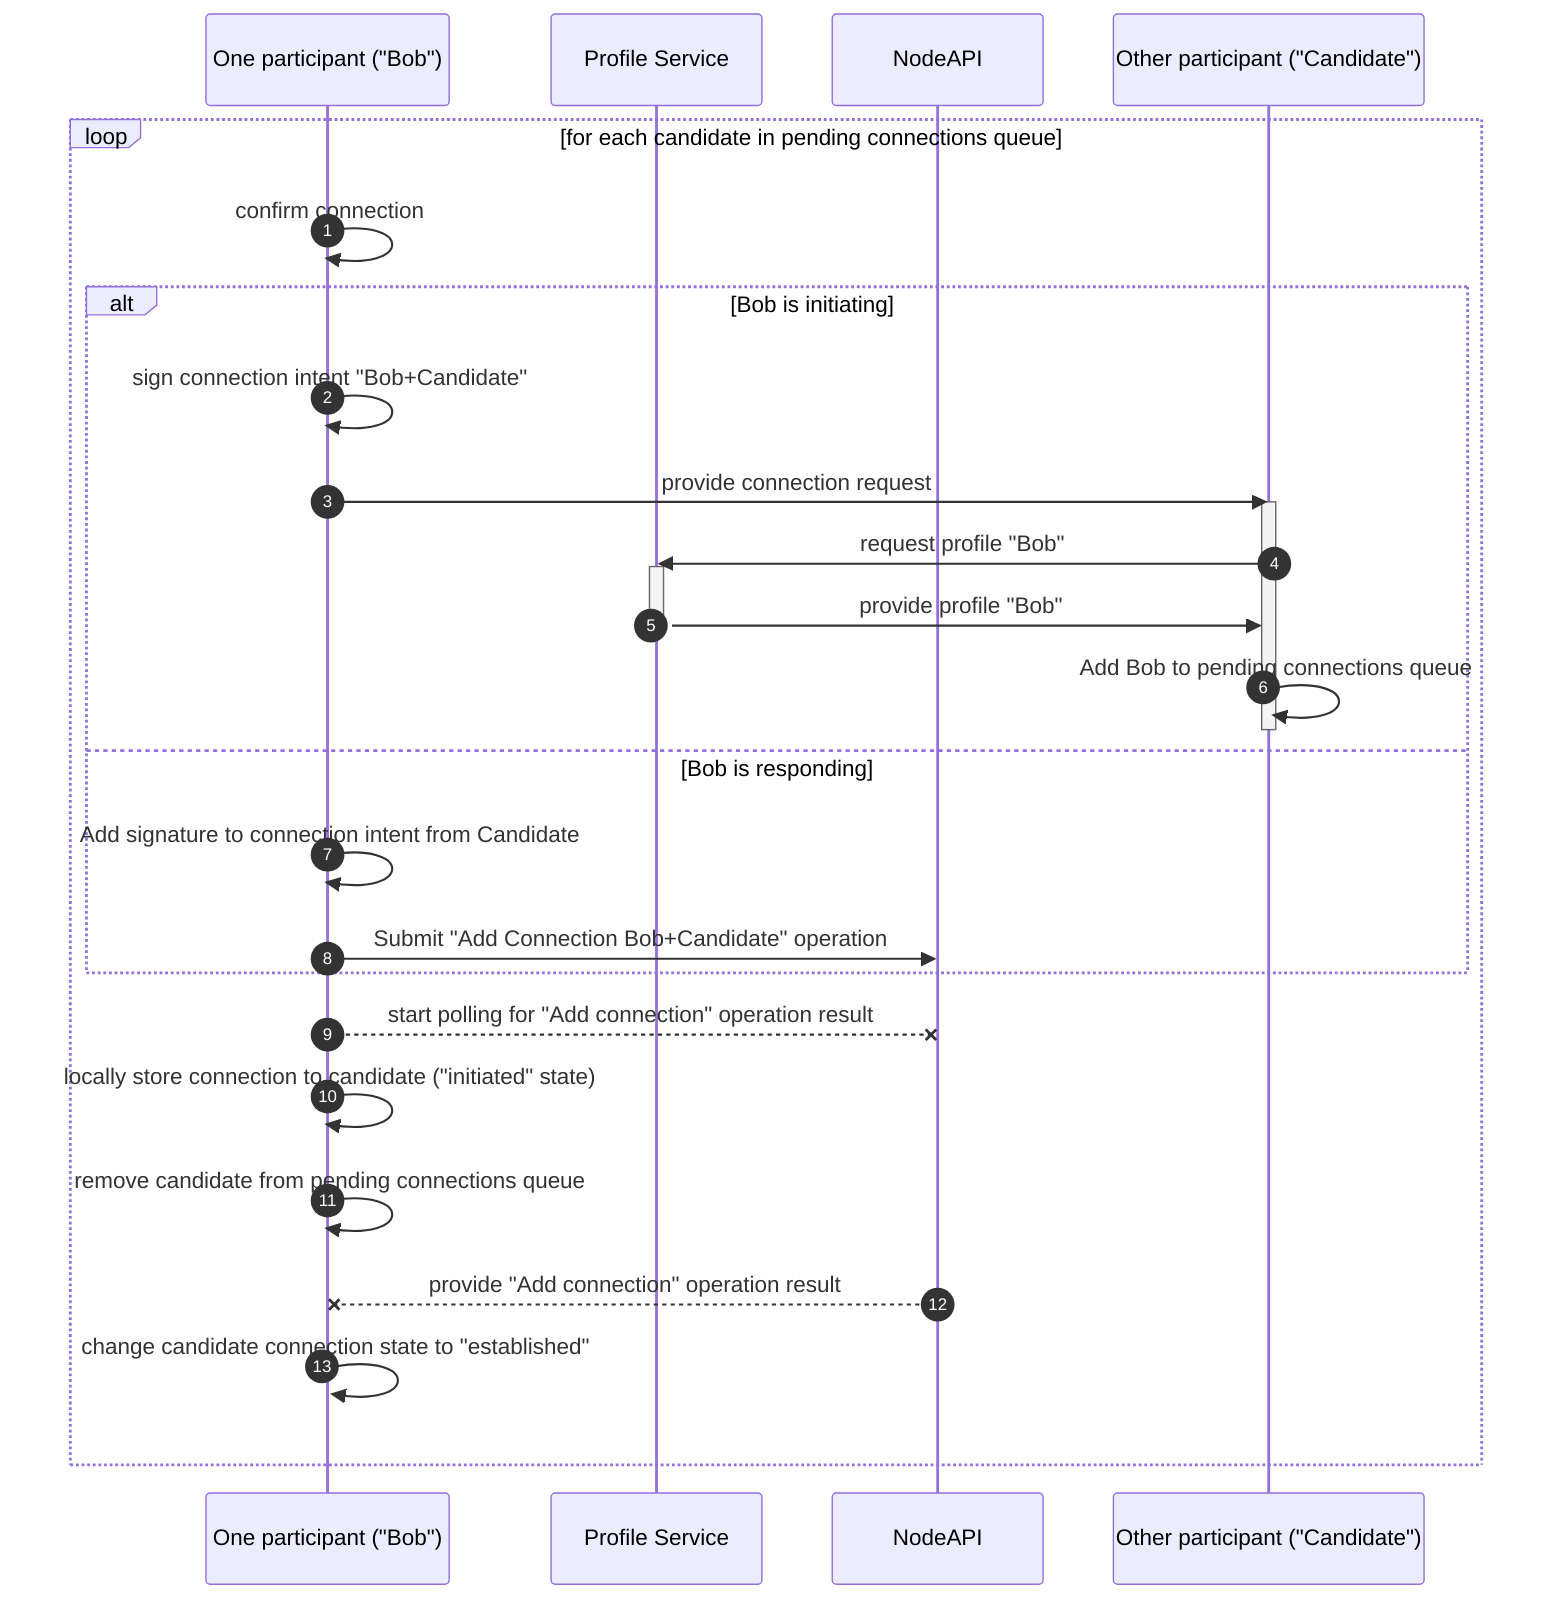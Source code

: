 sequenceDiagram

    %% Sequence of interconnecting a group
    %% Preconditions:
    %%  - Bob has a queue of pending group connections to establish
    %%  - Bob has uploaded his profile to the group channel

    autonumber
	participant B as One participant ("Bob")
    participant P as Profile Service
    participant N as NodeAPI
	participant O as Other participant ("Candidate")

    loop for each candidate in pending connections queue
        B->>B: confirm connection
        alt Bob is initiating
            B->>B: sign connection intent "Bob+Candidate"
            B->>O: provide connection request
            activate O
            O->>P: request profile "Bob"
            activate P
            P->>O: provide profile "Bob"
            deactivate P
            O->>O: Add Bob to pending connections queue
            deactivate O
        else Bob is responding
            B->>B: Add signature to connection intent from Candidate
            B->>N: Submit "Add Connection Bob+Candidate" operation
        end

        B--xN: start polling for "Add connection" operation result
        B->>B: locally store connection to candidate ("initiated" state)
        B->>B: remove candidate from pending connections queue
        N--xB: provide "Add connection" operation result
        activate B
        B->>B: change candidate connection state to "established"

    end